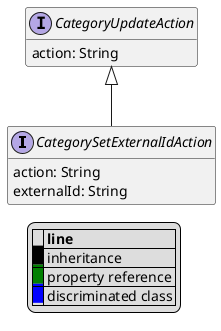 @startuml

hide empty fields
hide empty methods
legend
|= |= line |
|<back:black>   </back>| inheritance |
|<back:green>   </back>| property reference |
|<back:blue>   </back>| discriminated class |
endlegend
interface CategorySetExternalIdAction [[CategorySetExternalIdAction.svg]] extends CategoryUpdateAction {
    action: String
    externalId: String
}
interface CategoryUpdateAction [[CategoryUpdateAction.svg]]  {
    action: String
}





@enduml
